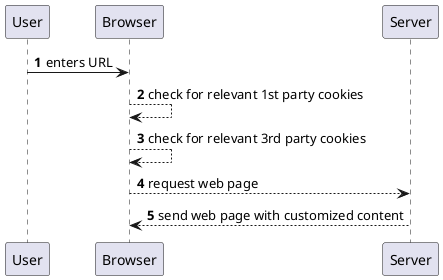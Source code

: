 @startuml
'https://plantuml.com/sequence-diagram

autonumber

User -> Browser: enters URL
Browser --> Browser: check for relevant 1st party cookies
Browser --> Browser: check for relevant 3rd party cookies

Browser --> Server: request web page
Server --> Browser: send web page with customized content


@enduml